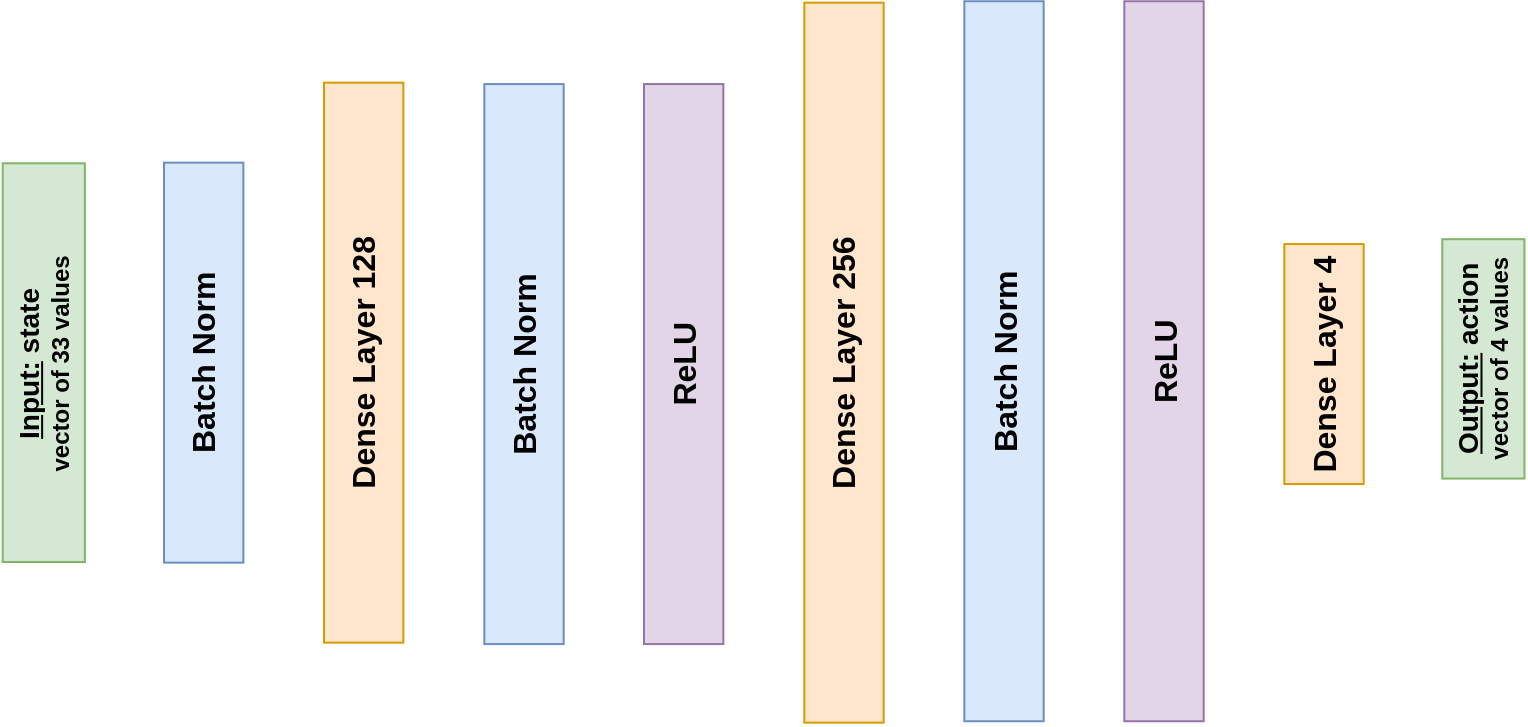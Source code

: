 <mxfile version="13.7.3" type="device"><diagram id="Yw55RcFxszhGOJepZ_cG" name="Page-1"><mxGraphModel dx="1422" dy="822" grid="1" gridSize="10" guides="1" tooltips="1" connect="1" arrows="1" fold="1" page="1" pageScale="1" pageWidth="1169" pageHeight="827" math="0" shadow="0"><root><mxCell id="0"/><mxCell id="1" parent="0"/><mxCell id="ox0YjtWcE0LoeuiBgHln-1" value="&lt;b&gt;&lt;u style=&quot;font-size: 14px&quot;&gt;Input:&lt;/u&gt;&lt;span style=&quot;font-size: 14px&quot;&gt;&amp;nbsp;state&lt;/span&gt;&lt;br&gt;&lt;font style=&quot;font-size: 12px&quot;&gt;vector of 33 values&lt;/font&gt;&lt;/b&gt;" style="rounded=0;whiteSpace=wrap;html=1;rotation=-90;fillColor=#d5e8d4;strokeColor=#82b366;" vertex="1" parent="1"><mxGeometry x="-39.79" y="279.79" width="199.37" height="41.08" as="geometry"/></mxCell><mxCell id="ox0YjtWcE0LoeuiBgHln-2" value="&lt;b&gt;&lt;font style=&quot;font-size: 16px&quot;&gt;Batch Norm&lt;/font&gt;&lt;/b&gt;" style="rounded=0;whiteSpace=wrap;html=1;fillColor=#dae8fc;strokeColor=#6c8ebf;rotation=-90;" vertex="1" parent="1"><mxGeometry x="39.84" y="280.49" width="200" height="39.67" as="geometry"/></mxCell><mxCell id="ox0YjtWcE0LoeuiBgHln-3" value="&lt;b&gt;&lt;font style=&quot;font-size: 16px&quot;&gt;Dense Layer 128&lt;/font&gt;&lt;/b&gt;" style="rounded=0;whiteSpace=wrap;html=1;fillColor=#ffe6cc;strokeColor=#d79b00;rotation=-90;" vertex="1" parent="1"><mxGeometry x="79.84" y="280.49" width="280" height="39.67" as="geometry"/></mxCell><mxCell id="ox0YjtWcE0LoeuiBgHln-4" value="&lt;b&gt;&lt;font style=&quot;font-size: 16px&quot;&gt;Batch Norm&lt;/font&gt;&lt;/b&gt;" style="rounded=0;whiteSpace=wrap;html=1;fillColor=#dae8fc;strokeColor=#6c8ebf;rotation=-90;" vertex="1" parent="1"><mxGeometry x="160" y="281.2" width="280" height="39.67" as="geometry"/></mxCell><mxCell id="ox0YjtWcE0LoeuiBgHln-5" value="&lt;b&gt;&lt;font style=&quot;font-size: 16px&quot;&gt;ReLU&lt;br&gt;&lt;/font&gt;&lt;/b&gt;" style="rounded=0;whiteSpace=wrap;html=1;fillColor=#e1d5e7;strokeColor=#9673a6;rotation=-90;" vertex="1" parent="1"><mxGeometry x="239.84" y="281.2" width="280" height="39.67" as="geometry"/></mxCell><mxCell id="ox0YjtWcE0LoeuiBgHln-6" value="&lt;b&gt;&lt;font style=&quot;font-size: 16px&quot;&gt;Dense Layer 256&lt;/font&gt;&lt;/b&gt;" style="rounded=0;whiteSpace=wrap;html=1;fillColor=#ffe6cc;strokeColor=#d79b00;rotation=-90;" vertex="1" parent="1"><mxGeometry x="280" y="280.49" width="360" height="39.67" as="geometry"/></mxCell><mxCell id="ox0YjtWcE0LoeuiBgHln-7" value="&lt;b&gt;&lt;font style=&quot;font-size: 16px&quot;&gt;Batch Norm&lt;/font&gt;&lt;/b&gt;" style="rounded=0;whiteSpace=wrap;html=1;fillColor=#dae8fc;strokeColor=#6c8ebf;rotation=-90;" vertex="1" parent="1"><mxGeometry x="360" y="279.79" width="360" height="39.67" as="geometry"/></mxCell><mxCell id="ox0YjtWcE0LoeuiBgHln-8" value="&lt;b&gt;&lt;font style=&quot;font-size: 16px&quot;&gt;ReLU&lt;br&gt;&lt;/font&gt;&lt;/b&gt;" style="rounded=0;whiteSpace=wrap;html=1;fillColor=#e1d5e7;strokeColor=#9673a6;rotation=-90;" vertex="1" parent="1"><mxGeometry x="440" y="279.79" width="360" height="39.67" as="geometry"/></mxCell><mxCell id="ox0YjtWcE0LoeuiBgHln-9" value="&lt;b&gt;&lt;u style=&quot;font-size: 14px&quot;&gt;Output:&lt;/u&gt;&lt;span style=&quot;font-size: 14px&quot;&gt;&amp;nbsp;action&lt;/span&gt;&lt;br&gt;&lt;font style=&quot;font-size: 12px&quot;&gt;vector of 4 values&lt;/font&gt;&lt;/b&gt;" style="rounded=0;whiteSpace=wrap;html=1;rotation=-90;fillColor=#d5e8d4;strokeColor=#82b366;" vertex="1" parent="1"><mxGeometry x="719.84" y="277.9" width="119.69" height="41.08" as="geometry"/></mxCell><mxCell id="ox0YjtWcE0LoeuiBgHln-10" value="&lt;b&gt;&lt;font style=&quot;font-size: 16px&quot;&gt;Dense Layer 4&lt;/font&gt;&lt;/b&gt;" style="rounded=0;whiteSpace=wrap;html=1;fillColor=#ffe6cc;strokeColor=#d79b00;rotation=-90;" vertex="1" parent="1"><mxGeometry x="640" y="281.2" width="120" height="39.67" as="geometry"/></mxCell></root></mxGraphModel></diagram></mxfile>